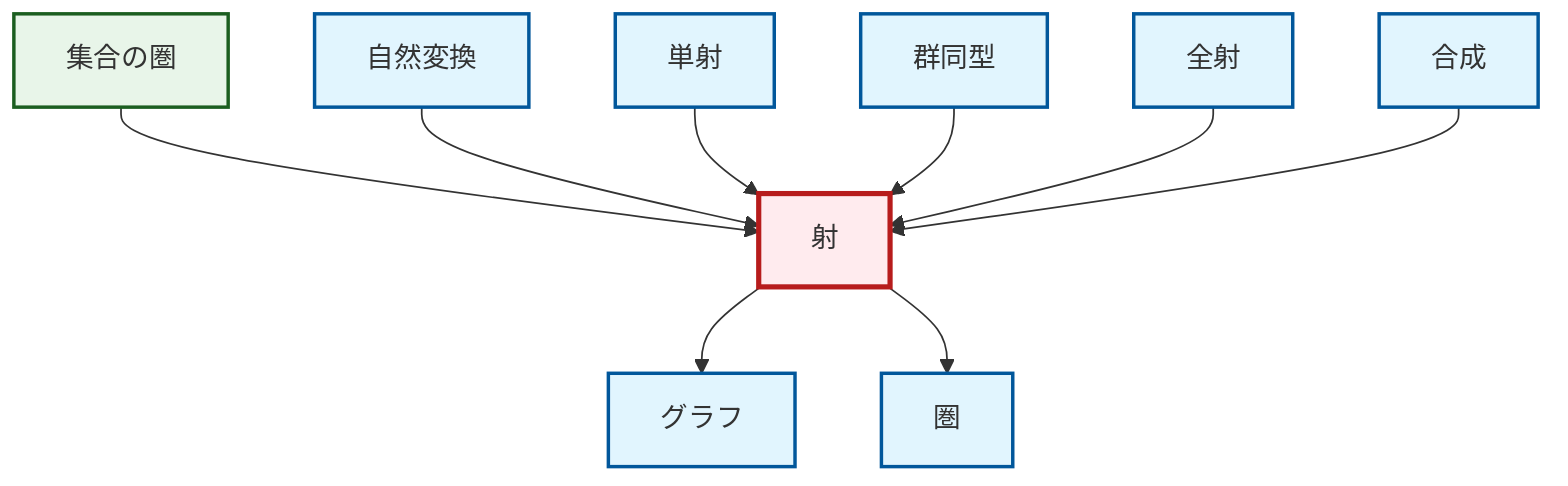 graph TD
    classDef definition fill:#e1f5fe,stroke:#01579b,stroke-width:2px
    classDef theorem fill:#f3e5f5,stroke:#4a148c,stroke-width:2px
    classDef axiom fill:#fff3e0,stroke:#e65100,stroke-width:2px
    classDef example fill:#e8f5e9,stroke:#1b5e20,stroke-width:2px
    classDef current fill:#ffebee,stroke:#b71c1c,stroke-width:3px
    def-isomorphism["群同型"]:::definition
    def-category["圏"]:::definition
    def-morphism["射"]:::definition
    def-graph["グラフ"]:::definition
    def-epimorphism["全射"]:::definition
    def-natural-transformation["自然変換"]:::definition
    def-monomorphism["単射"]:::definition
    ex-set-category["集合の圏"]:::example
    def-composition["合成"]:::definition
    ex-set-category --> def-morphism
    def-natural-transformation --> def-morphism
    def-monomorphism --> def-morphism
    def-isomorphism --> def-morphism
    def-morphism --> def-graph
    def-epimorphism --> def-morphism
    def-morphism --> def-category
    def-composition --> def-morphism
    class def-morphism current